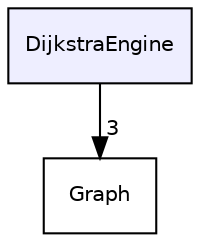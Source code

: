 digraph "DijkstraEngine" {
  compound=true
  node [ fontsize="10", fontname="Helvetica"];
  edge [ labelfontsize="10", labelfontname="Helvetica"];
  dir_0bd70d8960bfb0aa23451f275a071e70 [shape=box, label="DijkstraEngine", style="filled", fillcolor="#eeeeff", pencolor="black", URL="dir_0bd70d8960bfb0aa23451f275a071e70.html"];
  dir_45814856f36e01cbe959f35071d50d5a [shape=box label="Graph" URL="dir_45814856f36e01cbe959f35071d50d5a.html"];
  dir_0bd70d8960bfb0aa23451f275a071e70->dir_45814856f36e01cbe959f35071d50d5a [headlabel="3", labeldistance=1.5 headhref="dir_000001_000002.html"];
}

